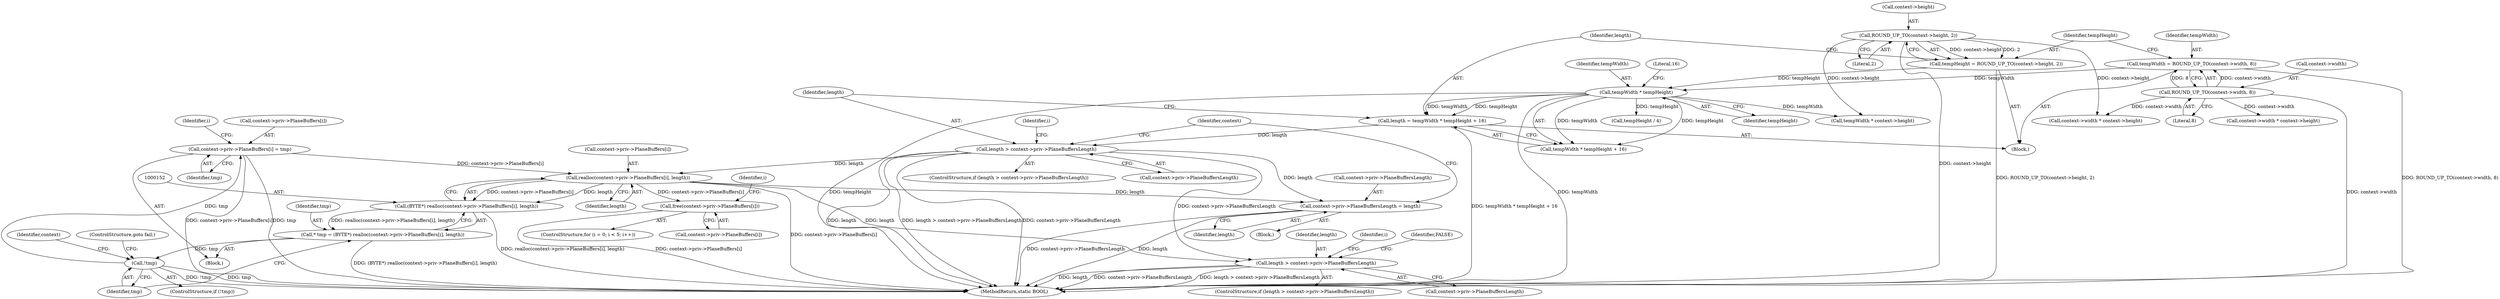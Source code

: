 digraph "0_FreeRDP_d1112c279bd1a327e8e4d0b5f371458bf2579659_3@pointer" {
"1000166" [label="(Call,context->priv->PlaneBuffers[i] = tmp)"];
"1000163" [label="(Call,!tmp)"];
"1000149" [label="(Call,* tmp = (BYTE*) realloc(context->priv->PlaneBuffers[i], length))"];
"1000151" [label="(Call,(BYTE*) realloc(context->priv->PlaneBuffers[i], length))"];
"1000153" [label="(Call,realloc(context->priv->PlaneBuffers[i], length))"];
"1000166" [label="(Call,context->priv->PlaneBuffers[i] = tmp)"];
"1000130" [label="(Call,length > context->priv->PlaneBuffersLength)"];
"1000122" [label="(Call,length = tempWidth * tempHeight + 16)"];
"1000125" [label="(Call,tempWidth * tempHeight)"];
"1000108" [label="(Call,tempWidth = ROUND_UP_TO(context->width, 8))"];
"1000110" [label="(Call,ROUND_UP_TO(context->width, 8))"];
"1000115" [label="(Call,tempHeight = ROUND_UP_TO(context->height, 2))"];
"1000117" [label="(Call,ROUND_UP_TO(context->height, 2))"];
"1000175" [label="(Call,context->priv->PlaneBuffersLength = length)"];
"1000291" [label="(Call,length > context->priv->PlaneBuffersLength)"];
"1000308" [label="(Call,free(context->priv->PlaneBuffers[i]))"];
"1000116" [label="(Identifier,tempHeight)"];
"1000161" [label="(Identifier,length)"];
"1000124" [label="(Call,tempWidth * tempHeight + 16)"];
"1000299" [label="(ControlStructure,for (i = 0; i < 5; i++))"];
"1000241" [label="(Call,context->width * context->height)"];
"1000226" [label="(Call,context->width * context->height)"];
"1000114" [label="(Literal,8)"];
"1000128" [label="(Literal,16)"];
"1000137" [label="(Block,)"];
"1000291" [label="(Call,length > context->priv->PlaneBuffersLength)"];
"1000150" [label="(Identifier,tmp)"];
"1000184" [label="(Identifier,context)"];
"1000123" [label="(Identifier,length)"];
"1000118" [label="(Call,context->height)"];
"1000309" [label="(Call,context->priv->PlaneBuffers[i])"];
"1000166" [label="(Call,context->priv->PlaneBuffers[i] = tmp)"];
"1000125" [label="(Call,tempWidth * tempHeight)"];
"1000115" [label="(Call,tempHeight = ROUND_UP_TO(context->height, 2))"];
"1000164" [label="(Identifier,tmp)"];
"1000174" [label="(Identifier,tmp)"];
"1000140" [label="(Identifier,i)"];
"1000292" [label="(Identifier,length)"];
"1000110" [label="(Call,ROUND_UP_TO(context->width, 8))"];
"1000162" [label="(ControlStructure,if (!tmp))"];
"1000129" [label="(ControlStructure,if (length > context->priv->PlaneBuffersLength))"];
"1000127" [label="(Identifier,tempHeight)"];
"1000108" [label="(Call,tempWidth = ROUND_UP_TO(context->width, 8))"];
"1000126" [label="(Identifier,tempWidth)"];
"1000130" [label="(Call,length > context->priv->PlaneBuffersLength)"];
"1000117" [label="(Call,ROUND_UP_TO(context->height, 2))"];
"1000318" [label="(MethodReturn,static BOOL)"];
"1000176" [label="(Call,context->priv->PlaneBuffersLength)"];
"1000301" [label="(Identifier,i)"];
"1000170" [label="(Identifier,context)"];
"1000103" [label="(Block,)"];
"1000146" [label="(Identifier,i)"];
"1000121" [label="(Literal,2)"];
"1000290" [label="(ControlStructure,if (length > context->priv->PlaneBuffersLength))"];
"1000111" [label="(Call,context->width)"];
"1000175" [label="(Call,context->priv->PlaneBuffersLength = length)"];
"1000206" [label="(Call,tempHeight / 4)"];
"1000163" [label="(Call,!tmp)"];
"1000153" [label="(Call,realloc(context->priv->PlaneBuffers[i], length))"];
"1000149" [label="(Call,* tmp = (BYTE*) realloc(context->priv->PlaneBuffers[i], length))"];
"1000109" [label="(Identifier,tempWidth)"];
"1000132" [label="(Call,context->priv->PlaneBuffersLength)"];
"1000293" [label="(Call,context->priv->PlaneBuffersLength)"];
"1000154" [label="(Call,context->priv->PlaneBuffers[i])"];
"1000122" [label="(Call,length = tempWidth * tempHeight + 16)"];
"1000317" [label="(Identifier,FALSE)"];
"1000308" [label="(Call,free(context->priv->PlaneBuffers[i]))"];
"1000147" [label="(Block,)"];
"1000307" [label="(Identifier,i)"];
"1000193" [label="(Call,tempWidth * context->height)"];
"1000131" [label="(Identifier,length)"];
"1000167" [label="(Call,context->priv->PlaneBuffers[i])"];
"1000181" [label="(Identifier,length)"];
"1000151" [label="(Call,(BYTE*) realloc(context->priv->PlaneBuffers[i], length))"];
"1000165" [label="(ControlStructure,goto fail;)"];
"1000166" -> "1000147"  [label="AST: "];
"1000166" -> "1000174"  [label="CFG: "];
"1000167" -> "1000166"  [label="AST: "];
"1000174" -> "1000166"  [label="AST: "];
"1000146" -> "1000166"  [label="CFG: "];
"1000166" -> "1000318"  [label="DDG: context->priv->PlaneBuffers[i]"];
"1000166" -> "1000318"  [label="DDG: tmp"];
"1000166" -> "1000153"  [label="DDG: context->priv->PlaneBuffers[i]"];
"1000163" -> "1000166"  [label="DDG: tmp"];
"1000163" -> "1000162"  [label="AST: "];
"1000163" -> "1000164"  [label="CFG: "];
"1000164" -> "1000163"  [label="AST: "];
"1000165" -> "1000163"  [label="CFG: "];
"1000170" -> "1000163"  [label="CFG: "];
"1000163" -> "1000318"  [label="DDG: tmp"];
"1000163" -> "1000318"  [label="DDG: !tmp"];
"1000149" -> "1000163"  [label="DDG: tmp"];
"1000149" -> "1000147"  [label="AST: "];
"1000149" -> "1000151"  [label="CFG: "];
"1000150" -> "1000149"  [label="AST: "];
"1000151" -> "1000149"  [label="AST: "];
"1000164" -> "1000149"  [label="CFG: "];
"1000149" -> "1000318"  [label="DDG: (BYTE*) realloc(context->priv->PlaneBuffers[i], length)"];
"1000151" -> "1000149"  [label="DDG: realloc(context->priv->PlaneBuffers[i], length)"];
"1000151" -> "1000153"  [label="CFG: "];
"1000152" -> "1000151"  [label="AST: "];
"1000153" -> "1000151"  [label="AST: "];
"1000151" -> "1000318"  [label="DDG: realloc(context->priv->PlaneBuffers[i], length)"];
"1000153" -> "1000151"  [label="DDG: context->priv->PlaneBuffers[i]"];
"1000153" -> "1000151"  [label="DDG: length"];
"1000153" -> "1000161"  [label="CFG: "];
"1000154" -> "1000153"  [label="AST: "];
"1000161" -> "1000153"  [label="AST: "];
"1000153" -> "1000318"  [label="DDG: context->priv->PlaneBuffers[i]"];
"1000130" -> "1000153"  [label="DDG: length"];
"1000153" -> "1000175"  [label="DDG: length"];
"1000153" -> "1000291"  [label="DDG: length"];
"1000153" -> "1000308"  [label="DDG: context->priv->PlaneBuffers[i]"];
"1000130" -> "1000129"  [label="AST: "];
"1000130" -> "1000132"  [label="CFG: "];
"1000131" -> "1000130"  [label="AST: "];
"1000132" -> "1000130"  [label="AST: "];
"1000140" -> "1000130"  [label="CFG: "];
"1000184" -> "1000130"  [label="CFG: "];
"1000130" -> "1000318"  [label="DDG: length > context->priv->PlaneBuffersLength"];
"1000130" -> "1000318"  [label="DDG: context->priv->PlaneBuffersLength"];
"1000130" -> "1000318"  [label="DDG: length"];
"1000122" -> "1000130"  [label="DDG: length"];
"1000130" -> "1000175"  [label="DDG: length"];
"1000130" -> "1000291"  [label="DDG: context->priv->PlaneBuffersLength"];
"1000122" -> "1000103"  [label="AST: "];
"1000122" -> "1000124"  [label="CFG: "];
"1000123" -> "1000122"  [label="AST: "];
"1000124" -> "1000122"  [label="AST: "];
"1000131" -> "1000122"  [label="CFG: "];
"1000122" -> "1000318"  [label="DDG: tempWidth * tempHeight + 16"];
"1000125" -> "1000122"  [label="DDG: tempWidth"];
"1000125" -> "1000122"  [label="DDG: tempHeight"];
"1000125" -> "1000124"  [label="AST: "];
"1000125" -> "1000127"  [label="CFG: "];
"1000126" -> "1000125"  [label="AST: "];
"1000127" -> "1000125"  [label="AST: "];
"1000128" -> "1000125"  [label="CFG: "];
"1000125" -> "1000318"  [label="DDG: tempWidth"];
"1000125" -> "1000318"  [label="DDG: tempHeight"];
"1000125" -> "1000124"  [label="DDG: tempWidth"];
"1000125" -> "1000124"  [label="DDG: tempHeight"];
"1000108" -> "1000125"  [label="DDG: tempWidth"];
"1000115" -> "1000125"  [label="DDG: tempHeight"];
"1000125" -> "1000193"  [label="DDG: tempWidth"];
"1000125" -> "1000206"  [label="DDG: tempHeight"];
"1000108" -> "1000103"  [label="AST: "];
"1000108" -> "1000110"  [label="CFG: "];
"1000109" -> "1000108"  [label="AST: "];
"1000110" -> "1000108"  [label="AST: "];
"1000116" -> "1000108"  [label="CFG: "];
"1000108" -> "1000318"  [label="DDG: ROUND_UP_TO(context->width, 8)"];
"1000110" -> "1000108"  [label="DDG: context->width"];
"1000110" -> "1000108"  [label="DDG: 8"];
"1000110" -> "1000114"  [label="CFG: "];
"1000111" -> "1000110"  [label="AST: "];
"1000114" -> "1000110"  [label="AST: "];
"1000110" -> "1000318"  [label="DDG: context->width"];
"1000110" -> "1000226"  [label="DDG: context->width"];
"1000110" -> "1000241"  [label="DDG: context->width"];
"1000115" -> "1000103"  [label="AST: "];
"1000115" -> "1000117"  [label="CFG: "];
"1000116" -> "1000115"  [label="AST: "];
"1000117" -> "1000115"  [label="AST: "];
"1000123" -> "1000115"  [label="CFG: "];
"1000115" -> "1000318"  [label="DDG: ROUND_UP_TO(context->height, 2)"];
"1000117" -> "1000115"  [label="DDG: context->height"];
"1000117" -> "1000115"  [label="DDG: 2"];
"1000117" -> "1000121"  [label="CFG: "];
"1000118" -> "1000117"  [label="AST: "];
"1000121" -> "1000117"  [label="AST: "];
"1000117" -> "1000318"  [label="DDG: context->height"];
"1000117" -> "1000193"  [label="DDG: context->height"];
"1000117" -> "1000241"  [label="DDG: context->height"];
"1000175" -> "1000137"  [label="AST: "];
"1000175" -> "1000181"  [label="CFG: "];
"1000176" -> "1000175"  [label="AST: "];
"1000181" -> "1000175"  [label="AST: "];
"1000184" -> "1000175"  [label="CFG: "];
"1000175" -> "1000318"  [label="DDG: length"];
"1000175" -> "1000318"  [label="DDG: context->priv->PlaneBuffersLength"];
"1000291" -> "1000290"  [label="AST: "];
"1000291" -> "1000293"  [label="CFG: "];
"1000292" -> "1000291"  [label="AST: "];
"1000293" -> "1000291"  [label="AST: "];
"1000301" -> "1000291"  [label="CFG: "];
"1000317" -> "1000291"  [label="CFG: "];
"1000291" -> "1000318"  [label="DDG: length > context->priv->PlaneBuffersLength"];
"1000291" -> "1000318"  [label="DDG: length"];
"1000291" -> "1000318"  [label="DDG: context->priv->PlaneBuffersLength"];
"1000308" -> "1000299"  [label="AST: "];
"1000308" -> "1000309"  [label="CFG: "];
"1000309" -> "1000308"  [label="AST: "];
"1000307" -> "1000308"  [label="CFG: "];
"1000308" -> "1000318"  [label="DDG: context->priv->PlaneBuffers[i]"];
}

